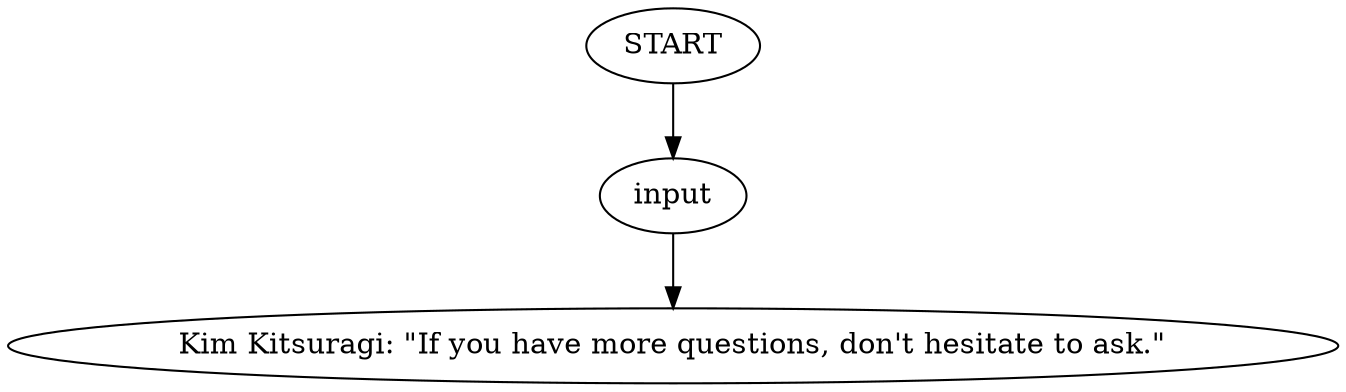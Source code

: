 # WHIRLING / Kim barks
# Kim tells you he has a menu for questions after he's in the team.
# ==================================================
digraph G {
	  0 [label="START"];
	  1 [label="input"];
	  3 [label="Kim Kitsuragi: \"If you have more questions, don't hesitate to ask.\""];
	  0 -> 1
	  1 -> 3
}

